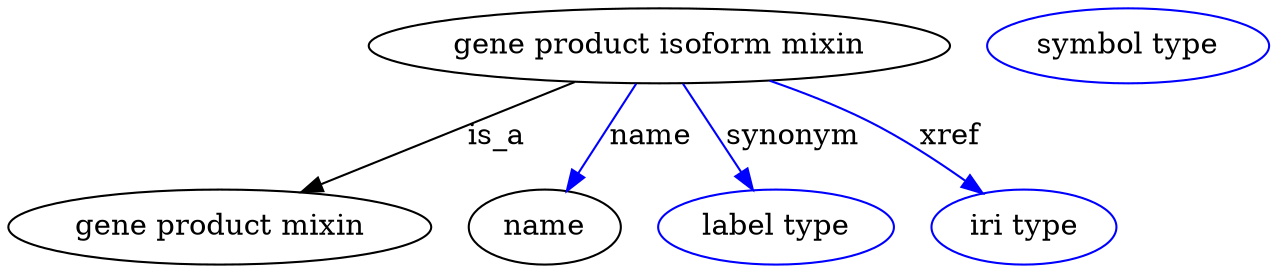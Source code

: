 digraph {
	graph [bb="0,0,604.99,123"];
	node [label="\N"];
	"gene product isoform mixin"	 [height=0.5,
		label="gene product isoform mixin",
		pos="312.39,105",
		width=3.8816];
	"gene product mixin"	 [height=0.5,
		pos="101.39,18",
		width=2.8164];
	"gene product isoform mixin" -> "gene product mixin"	 [label=is_a,
		lp="234.39,61.5",
		pos="e,141.56,34.562 270.7,87.812 236.31,73.629 187.41,53.468 151,38.456"];
	name	 [height=0.5,
		pos="257.39,18",
		width=1.011];
	"gene product isoform mixin" -> name	 [color=blue,
		label=name,
		lp="308.39,61.5",
		pos="e,268.4,35.41 300.99,86.974 293.15,74.562 282.6,57.878 273.85,44.028",
		style=solid];
	synonym	 [color=blue,
		height=0.5,
		label="label type",
		pos="368.39,18",
		width=1.5707];
	"gene product isoform mixin" -> synonym	 [color=blue,
		label=synonym,
		lp="376.39,61.5",
		pos="e,356.99,35.706 323.99,86.974 331.93,74.644 342.58,58.098 351.46,44.302",
		style=solid];
	xref	 [color=blue,
		height=0.5,
		label="iri type",
		pos="487.39,18",
		width=1.2277];
	"gene product isoform mixin" -> xref	 [color=blue,
		label=xref,
		lp="449.89,61.5",
		pos="e,466.93,33.993 366.37,88.364 381.59,82.932 397.92,76.374 412.39,69 428.39,60.847 445.01,49.839 458.53,40.137",
		style=solid];
	"macromolecular machine mixin_name"	 [color=blue,
		height=0.5,
		label="symbol type",
		pos="537.39,105",
		width=1.8776];
}
